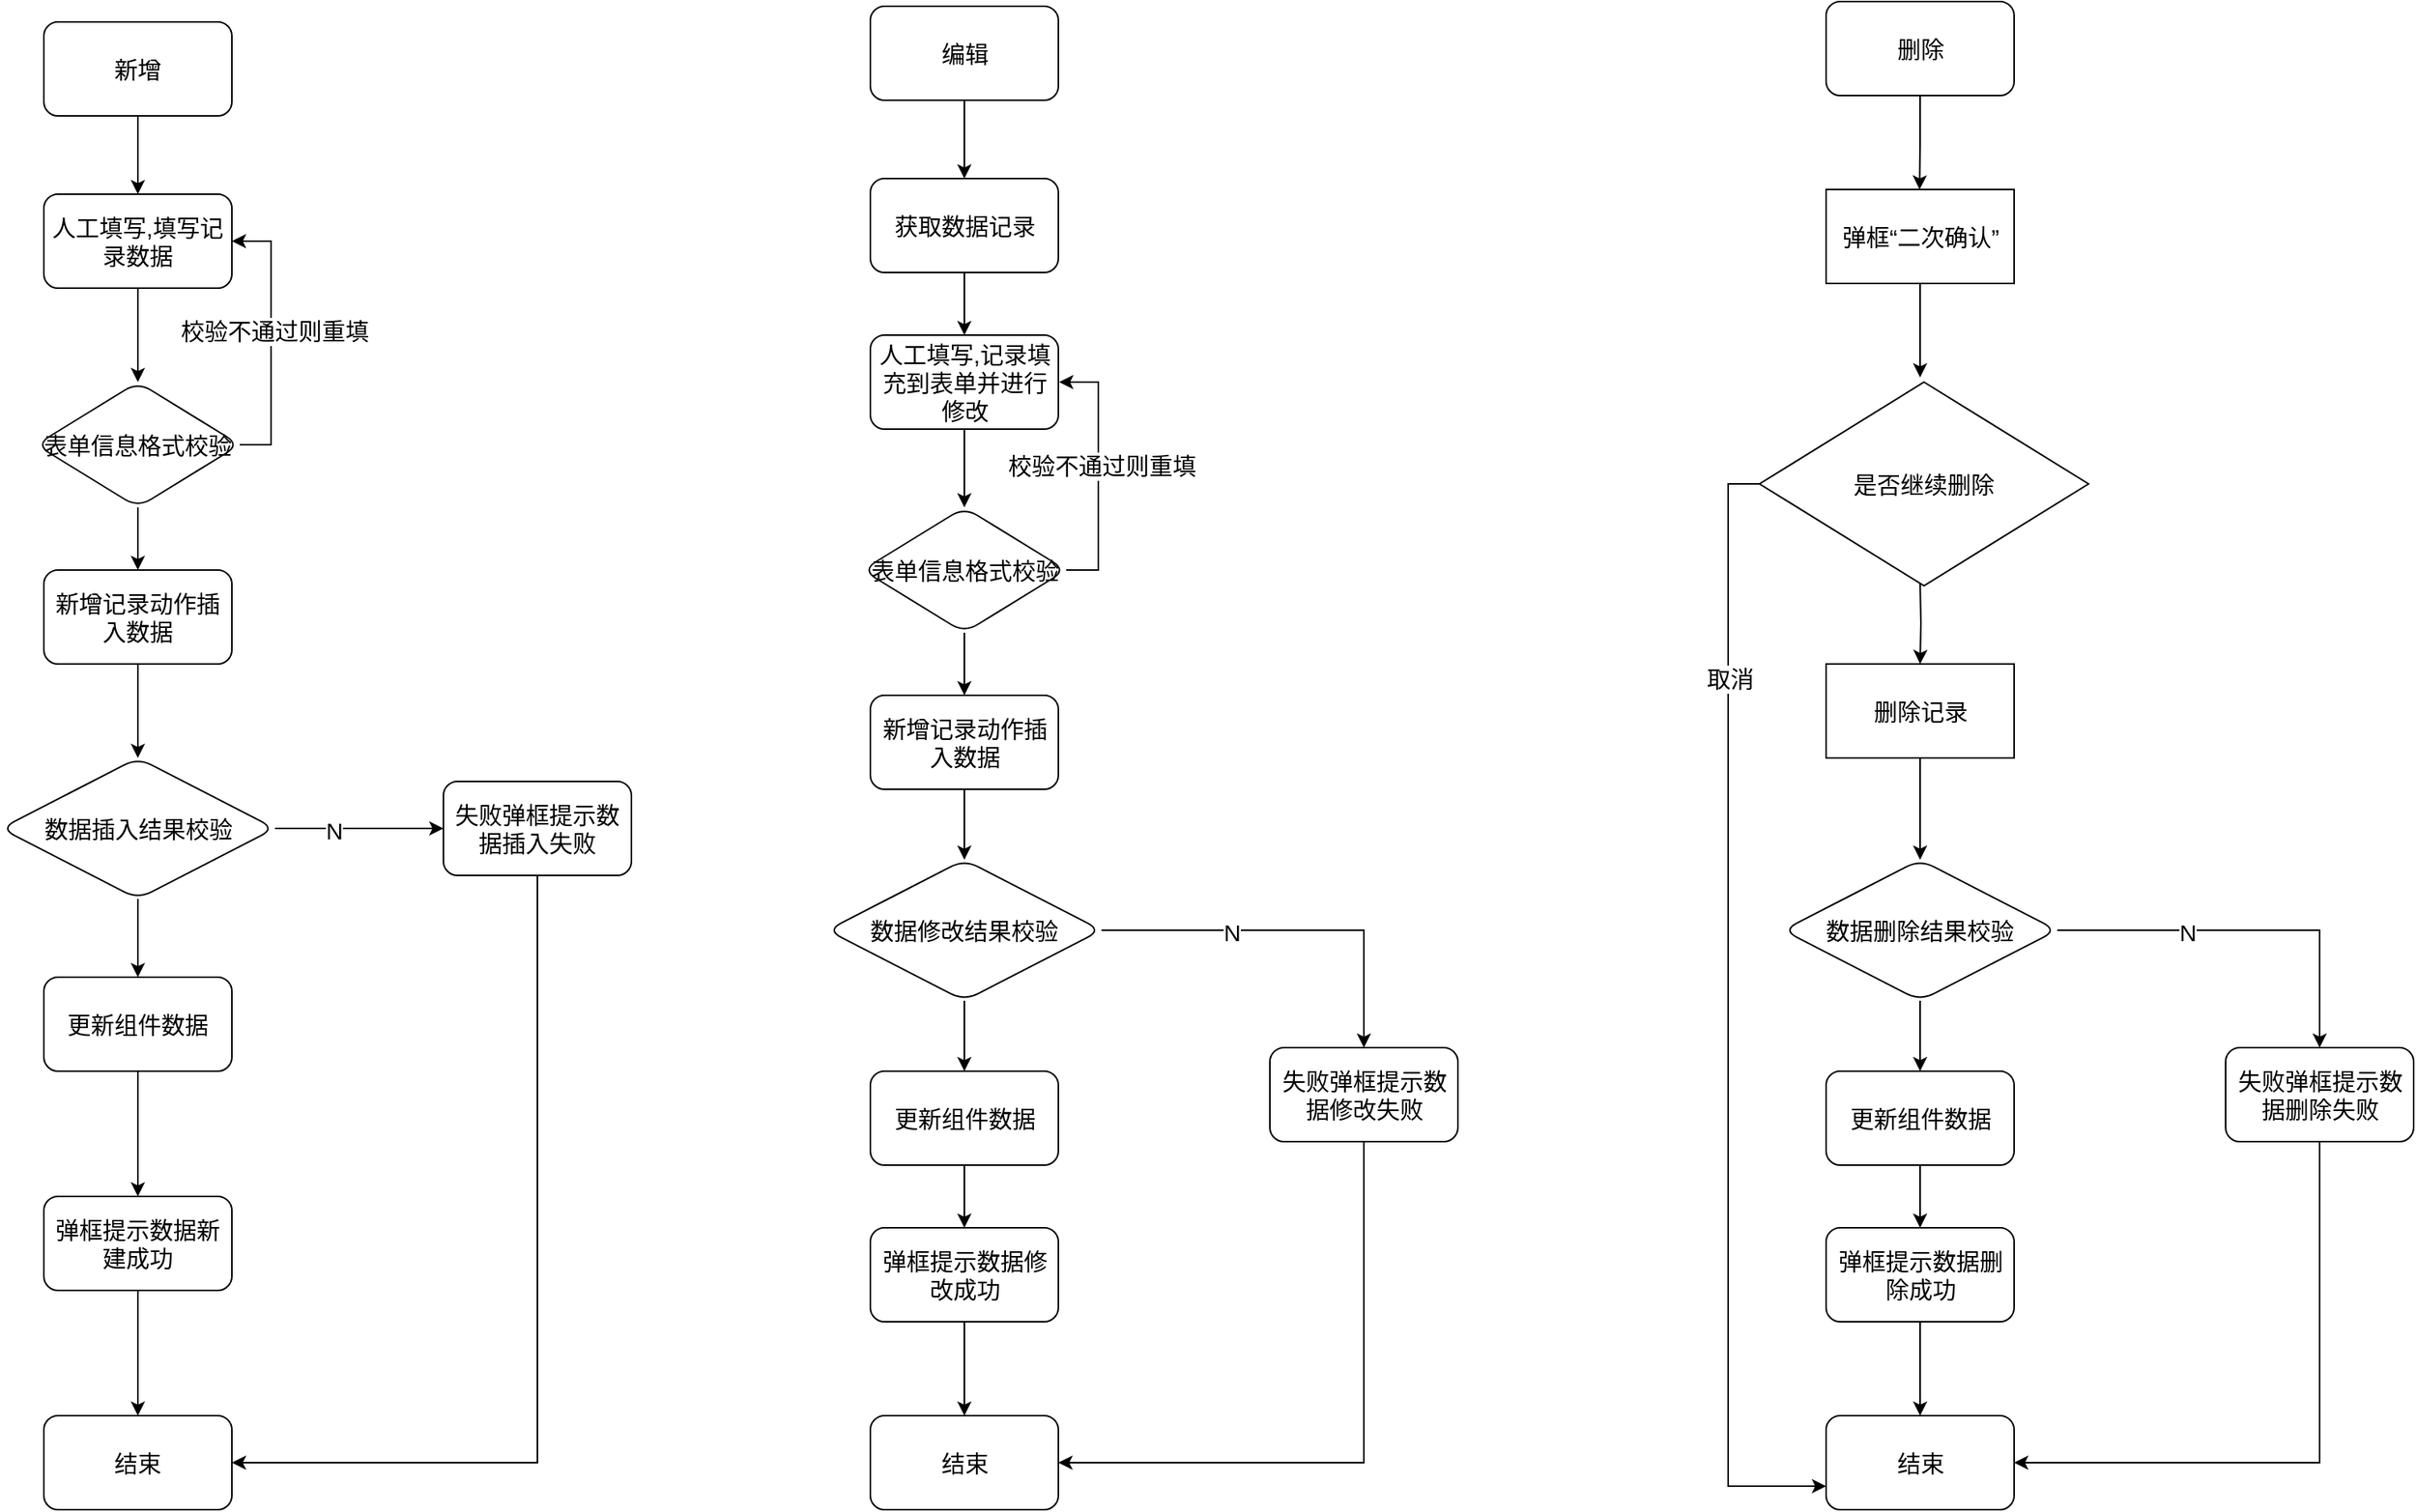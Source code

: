 <mxfile version="15.2.9" type="github">
  <diagram id="r2ST4qT8B5xv6jexlV2r" name="Page-1">
    <mxGraphModel dx="1783" dy="1053" grid="1" gridSize="10" guides="1" tooltips="1" connect="1" arrows="1" fold="1" page="1" pageScale="1" pageWidth="1654" pageHeight="2336" math="0" shadow="0">
      <root>
        <mxCell id="0" />
        <mxCell id="1" parent="0" />
        <mxCell id="i0WdFly-MCmuJcqnyeuZ-4" value="" style="edgeStyle=orthogonalEdgeStyle;rounded=0;orthogonalLoop=1;jettySize=auto;html=1;fontSize=15;" edge="1" parent="1" source="i0WdFly-MCmuJcqnyeuZ-2" target="i0WdFly-MCmuJcqnyeuZ-3">
          <mxGeometry relative="1" as="geometry" />
        </mxCell>
        <mxCell id="i0WdFly-MCmuJcqnyeuZ-2" value="新增" style="rounded=1;whiteSpace=wrap;html=1;fontSize=15;" vertex="1" parent="1">
          <mxGeometry x="70" y="50" width="120" height="60" as="geometry" />
        </mxCell>
        <mxCell id="i0WdFly-MCmuJcqnyeuZ-6" value="" style="edgeStyle=orthogonalEdgeStyle;rounded=0;orthogonalLoop=1;jettySize=auto;html=1;fontSize=15;" edge="1" parent="1" source="i0WdFly-MCmuJcqnyeuZ-3" target="i0WdFly-MCmuJcqnyeuZ-5">
          <mxGeometry relative="1" as="geometry" />
        </mxCell>
        <mxCell id="i0WdFly-MCmuJcqnyeuZ-3" value="人工填写,填写记录数据" style="whiteSpace=wrap;html=1;rounded=1;fontSize=15;" vertex="1" parent="1">
          <mxGeometry x="70" y="160" width="120" height="60" as="geometry" />
        </mxCell>
        <mxCell id="i0WdFly-MCmuJcqnyeuZ-7" style="edgeStyle=orthogonalEdgeStyle;rounded=0;orthogonalLoop=1;jettySize=auto;html=1;exitX=1;exitY=0.5;exitDx=0;exitDy=0;fontSize=15;" edge="1" parent="1" source="i0WdFly-MCmuJcqnyeuZ-5">
          <mxGeometry relative="1" as="geometry">
            <mxPoint x="190" y="190" as="targetPoint" />
            <Array as="points">
              <mxPoint x="215" y="320" />
              <mxPoint x="215" y="190" />
            </Array>
          </mxGeometry>
        </mxCell>
        <mxCell id="i0WdFly-MCmuJcqnyeuZ-8" value="校验不通过则重填" style="edgeLabel;html=1;align=center;verticalAlign=middle;resizable=0;points=[];fontSize=15;" vertex="1" connectable="0" parent="i0WdFly-MCmuJcqnyeuZ-7">
          <mxGeometry x="0.061" y="-2" relative="1" as="geometry">
            <mxPoint as="offset" />
          </mxGeometry>
        </mxCell>
        <mxCell id="i0WdFly-MCmuJcqnyeuZ-10" value="" style="edgeStyle=orthogonalEdgeStyle;rounded=0;orthogonalLoop=1;jettySize=auto;html=1;fontSize=15;" edge="1" parent="1" source="i0WdFly-MCmuJcqnyeuZ-5" target="i0WdFly-MCmuJcqnyeuZ-9">
          <mxGeometry relative="1" as="geometry" />
        </mxCell>
        <mxCell id="i0WdFly-MCmuJcqnyeuZ-5" value="表单信息格式校验" style="rhombus;whiteSpace=wrap;html=1;rounded=1;fontSize=15;" vertex="1" parent="1">
          <mxGeometry x="65" y="280" width="130" height="80" as="geometry" />
        </mxCell>
        <mxCell id="i0WdFly-MCmuJcqnyeuZ-12" value="" style="edgeStyle=orthogonalEdgeStyle;rounded=0;orthogonalLoop=1;jettySize=auto;html=1;fontSize=15;" edge="1" parent="1" source="i0WdFly-MCmuJcqnyeuZ-9" target="i0WdFly-MCmuJcqnyeuZ-11">
          <mxGeometry relative="1" as="geometry" />
        </mxCell>
        <mxCell id="i0WdFly-MCmuJcqnyeuZ-9" value="新增记录动作插入数据" style="rounded=1;whiteSpace=wrap;html=1;fontSize=15;" vertex="1" parent="1">
          <mxGeometry x="70" y="400" width="120" height="60" as="geometry" />
        </mxCell>
        <mxCell id="i0WdFly-MCmuJcqnyeuZ-14" value="" style="edgeStyle=orthogonalEdgeStyle;rounded=0;orthogonalLoop=1;jettySize=auto;html=1;fontSize=15;" edge="1" parent="1" source="i0WdFly-MCmuJcqnyeuZ-11" target="i0WdFly-MCmuJcqnyeuZ-13">
          <mxGeometry relative="1" as="geometry" />
        </mxCell>
        <mxCell id="i0WdFly-MCmuJcqnyeuZ-19" value="N" style="edgeLabel;html=1;align=center;verticalAlign=middle;resizable=0;points=[];fontSize=15;" vertex="1" connectable="0" parent="i0WdFly-MCmuJcqnyeuZ-14">
          <mxGeometry x="-0.314" y="-1" relative="1" as="geometry">
            <mxPoint as="offset" />
          </mxGeometry>
        </mxCell>
        <mxCell id="i0WdFly-MCmuJcqnyeuZ-16" value="" style="edgeStyle=orthogonalEdgeStyle;rounded=0;orthogonalLoop=1;jettySize=auto;html=1;fontSize=15;" edge="1" parent="1" source="i0WdFly-MCmuJcqnyeuZ-11" target="i0WdFly-MCmuJcqnyeuZ-15">
          <mxGeometry relative="1" as="geometry" />
        </mxCell>
        <mxCell id="i0WdFly-MCmuJcqnyeuZ-11" value="数据插入结果校验" style="rhombus;whiteSpace=wrap;html=1;rounded=1;fontSize=15;" vertex="1" parent="1">
          <mxGeometry x="42.5" y="520" width="175" height="90" as="geometry" />
        </mxCell>
        <mxCell id="i0WdFly-MCmuJcqnyeuZ-22" style="edgeStyle=orthogonalEdgeStyle;rounded=0;orthogonalLoop=1;jettySize=auto;html=1;entryX=1;entryY=0.5;entryDx=0;entryDy=0;fontSize=15;" edge="1" parent="1" source="i0WdFly-MCmuJcqnyeuZ-13" target="i0WdFly-MCmuJcqnyeuZ-20">
          <mxGeometry relative="1" as="geometry">
            <Array as="points">
              <mxPoint x="385" y="970" />
            </Array>
          </mxGeometry>
        </mxCell>
        <mxCell id="i0WdFly-MCmuJcqnyeuZ-13" value="失败弹框提示数据插入失败" style="whiteSpace=wrap;html=1;rounded=1;fontSize=15;" vertex="1" parent="1">
          <mxGeometry x="325" y="535" width="120" height="60" as="geometry" />
        </mxCell>
        <mxCell id="i0WdFly-MCmuJcqnyeuZ-18" value="" style="edgeStyle=orthogonalEdgeStyle;rounded=0;orthogonalLoop=1;jettySize=auto;html=1;fontSize=15;" edge="1" parent="1" source="i0WdFly-MCmuJcqnyeuZ-15" target="i0WdFly-MCmuJcqnyeuZ-17">
          <mxGeometry relative="1" as="geometry" />
        </mxCell>
        <mxCell id="i0WdFly-MCmuJcqnyeuZ-15" value="更新组件数据" style="rounded=1;whiteSpace=wrap;html=1;fontSize=15;" vertex="1" parent="1">
          <mxGeometry x="70" y="660" width="120" height="60" as="geometry" />
        </mxCell>
        <mxCell id="i0WdFly-MCmuJcqnyeuZ-21" value="" style="edgeStyle=orthogonalEdgeStyle;rounded=0;orthogonalLoop=1;jettySize=auto;html=1;fontSize=15;" edge="1" parent="1" source="i0WdFly-MCmuJcqnyeuZ-17" target="i0WdFly-MCmuJcqnyeuZ-20">
          <mxGeometry relative="1" as="geometry" />
        </mxCell>
        <mxCell id="i0WdFly-MCmuJcqnyeuZ-17" value="弹框提示数据新建成功" style="rounded=1;whiteSpace=wrap;html=1;fontSize=15;" vertex="1" parent="1">
          <mxGeometry x="70" y="800" width="120" height="60" as="geometry" />
        </mxCell>
        <mxCell id="i0WdFly-MCmuJcqnyeuZ-20" value="结束" style="whiteSpace=wrap;html=1;rounded=1;fontSize=15;" vertex="1" parent="1">
          <mxGeometry x="70" y="940" width="120" height="60" as="geometry" />
        </mxCell>
        <mxCell id="i0WdFly-MCmuJcqnyeuZ-45" value="" style="edgeStyle=orthogonalEdgeStyle;rounded=0;orthogonalLoop=1;jettySize=auto;html=1;fontSize=15;" edge="1" parent="1" source="i0WdFly-MCmuJcqnyeuZ-24" target="i0WdFly-MCmuJcqnyeuZ-44">
          <mxGeometry relative="1" as="geometry" />
        </mxCell>
        <mxCell id="i0WdFly-MCmuJcqnyeuZ-24" value="编辑" style="rounded=1;whiteSpace=wrap;html=1;fontSize=15;" vertex="1" parent="1">
          <mxGeometry x="597.5" y="40" width="120" height="60" as="geometry" />
        </mxCell>
        <mxCell id="i0WdFly-MCmuJcqnyeuZ-25" value="" style="edgeStyle=orthogonalEdgeStyle;rounded=0;orthogonalLoop=1;jettySize=auto;html=1;fontSize=15;" edge="1" parent="1" source="i0WdFly-MCmuJcqnyeuZ-26" target="i0WdFly-MCmuJcqnyeuZ-30">
          <mxGeometry relative="1" as="geometry" />
        </mxCell>
        <mxCell id="i0WdFly-MCmuJcqnyeuZ-26" value="人工填写,记录填充到表单并进行修改" style="whiteSpace=wrap;html=1;rounded=1;fontSize=15;" vertex="1" parent="1">
          <mxGeometry x="597.5" y="250" width="120" height="60" as="geometry" />
        </mxCell>
        <mxCell id="i0WdFly-MCmuJcqnyeuZ-27" style="edgeStyle=orthogonalEdgeStyle;rounded=0;orthogonalLoop=1;jettySize=auto;html=1;exitX=1;exitY=0.5;exitDx=0;exitDy=0;fontSize=15;" edge="1" parent="1" source="i0WdFly-MCmuJcqnyeuZ-30">
          <mxGeometry relative="1" as="geometry">
            <mxPoint x="718" y="280" as="targetPoint" />
            <Array as="points">
              <mxPoint x="743" y="400" />
              <mxPoint x="743" y="280" />
              <mxPoint x="718" y="280" />
            </Array>
          </mxGeometry>
        </mxCell>
        <mxCell id="i0WdFly-MCmuJcqnyeuZ-28" value="校验不通过则重填" style="edgeLabel;html=1;align=center;verticalAlign=middle;resizable=0;points=[];fontSize=15;" vertex="1" connectable="0" parent="i0WdFly-MCmuJcqnyeuZ-27">
          <mxGeometry x="0.061" y="-2" relative="1" as="geometry">
            <mxPoint as="offset" />
          </mxGeometry>
        </mxCell>
        <mxCell id="i0WdFly-MCmuJcqnyeuZ-29" value="" style="edgeStyle=orthogonalEdgeStyle;rounded=0;orthogonalLoop=1;jettySize=auto;html=1;fontSize=15;" edge="1" parent="1" source="i0WdFly-MCmuJcqnyeuZ-30" target="i0WdFly-MCmuJcqnyeuZ-32">
          <mxGeometry relative="1" as="geometry" />
        </mxCell>
        <mxCell id="i0WdFly-MCmuJcqnyeuZ-30" value="表单信息格式校验" style="rhombus;whiteSpace=wrap;html=1;rounded=1;fontSize=15;" vertex="1" parent="1">
          <mxGeometry x="592.5" y="360" width="130" height="80" as="geometry" />
        </mxCell>
        <mxCell id="i0WdFly-MCmuJcqnyeuZ-31" value="" style="edgeStyle=orthogonalEdgeStyle;rounded=0;orthogonalLoop=1;jettySize=auto;html=1;fontSize=15;" edge="1" parent="1" source="i0WdFly-MCmuJcqnyeuZ-32" target="i0WdFly-MCmuJcqnyeuZ-36">
          <mxGeometry relative="1" as="geometry" />
        </mxCell>
        <mxCell id="i0WdFly-MCmuJcqnyeuZ-32" value="新增记录动作插入数据" style="rounded=1;whiteSpace=wrap;html=1;fontSize=15;" vertex="1" parent="1">
          <mxGeometry x="597.5" y="480" width="120" height="60" as="geometry" />
        </mxCell>
        <mxCell id="i0WdFly-MCmuJcqnyeuZ-33" value="" style="edgeStyle=orthogonalEdgeStyle;rounded=0;orthogonalLoop=1;jettySize=auto;html=1;fontSize=15;" edge="1" parent="1" source="i0WdFly-MCmuJcqnyeuZ-36" target="i0WdFly-MCmuJcqnyeuZ-38">
          <mxGeometry relative="1" as="geometry" />
        </mxCell>
        <mxCell id="i0WdFly-MCmuJcqnyeuZ-34" value="N" style="edgeLabel;html=1;align=center;verticalAlign=middle;resizable=0;points=[];fontSize=15;" vertex="1" connectable="0" parent="i0WdFly-MCmuJcqnyeuZ-33">
          <mxGeometry x="-0.314" y="-1" relative="1" as="geometry">
            <mxPoint as="offset" />
          </mxGeometry>
        </mxCell>
        <mxCell id="i0WdFly-MCmuJcqnyeuZ-35" value="" style="edgeStyle=orthogonalEdgeStyle;rounded=0;orthogonalLoop=1;jettySize=auto;html=1;fontSize=15;" edge="1" parent="1" source="i0WdFly-MCmuJcqnyeuZ-36" target="i0WdFly-MCmuJcqnyeuZ-40">
          <mxGeometry relative="1" as="geometry" />
        </mxCell>
        <mxCell id="i0WdFly-MCmuJcqnyeuZ-36" value="数据修改结果校验" style="rhombus;whiteSpace=wrap;html=1;rounded=1;fontSize=15;" vertex="1" parent="1">
          <mxGeometry x="570" y="585" width="175" height="90" as="geometry" />
        </mxCell>
        <mxCell id="i0WdFly-MCmuJcqnyeuZ-37" style="edgeStyle=orthogonalEdgeStyle;rounded=0;orthogonalLoop=1;jettySize=auto;html=1;entryX=1;entryY=0.5;entryDx=0;entryDy=0;fontSize=15;" edge="1" parent="1" source="i0WdFly-MCmuJcqnyeuZ-38" target="i0WdFly-MCmuJcqnyeuZ-43">
          <mxGeometry relative="1" as="geometry">
            <Array as="points">
              <mxPoint x="913" y="970" />
            </Array>
          </mxGeometry>
        </mxCell>
        <mxCell id="i0WdFly-MCmuJcqnyeuZ-38" value="失败弹框提示数据修改失败" style="whiteSpace=wrap;html=1;rounded=1;fontSize=15;" vertex="1" parent="1">
          <mxGeometry x="852.5" y="705" width="120" height="60" as="geometry" />
        </mxCell>
        <mxCell id="i0WdFly-MCmuJcqnyeuZ-39" value="" style="edgeStyle=orthogonalEdgeStyle;rounded=0;orthogonalLoop=1;jettySize=auto;html=1;fontSize=15;" edge="1" parent="1" source="i0WdFly-MCmuJcqnyeuZ-40" target="i0WdFly-MCmuJcqnyeuZ-42">
          <mxGeometry relative="1" as="geometry" />
        </mxCell>
        <mxCell id="i0WdFly-MCmuJcqnyeuZ-40" value="更新组件数据" style="rounded=1;whiteSpace=wrap;html=1;fontSize=15;" vertex="1" parent="1">
          <mxGeometry x="597.5" y="720" width="120" height="60" as="geometry" />
        </mxCell>
        <mxCell id="i0WdFly-MCmuJcqnyeuZ-41" value="" style="edgeStyle=orthogonalEdgeStyle;rounded=0;orthogonalLoop=1;jettySize=auto;html=1;fontSize=15;" edge="1" parent="1" source="i0WdFly-MCmuJcqnyeuZ-42" target="i0WdFly-MCmuJcqnyeuZ-43">
          <mxGeometry relative="1" as="geometry" />
        </mxCell>
        <mxCell id="i0WdFly-MCmuJcqnyeuZ-42" value="弹框提示数据修改成功" style="rounded=1;whiteSpace=wrap;html=1;fontSize=15;" vertex="1" parent="1">
          <mxGeometry x="597.5" y="820" width="120" height="60" as="geometry" />
        </mxCell>
        <mxCell id="i0WdFly-MCmuJcqnyeuZ-43" value="结束" style="whiteSpace=wrap;html=1;rounded=1;fontSize=15;" vertex="1" parent="1">
          <mxGeometry x="597.5" y="940" width="120" height="60" as="geometry" />
        </mxCell>
        <mxCell id="i0WdFly-MCmuJcqnyeuZ-46" value="" style="edgeStyle=orthogonalEdgeStyle;rounded=0;orthogonalLoop=1;jettySize=auto;html=1;fontSize=15;" edge="1" parent="1" source="i0WdFly-MCmuJcqnyeuZ-44" target="i0WdFly-MCmuJcqnyeuZ-26">
          <mxGeometry relative="1" as="geometry" />
        </mxCell>
        <mxCell id="i0WdFly-MCmuJcqnyeuZ-44" value="获取数据记录" style="rounded=1;whiteSpace=wrap;html=1;fontSize=15;" vertex="1" parent="1">
          <mxGeometry x="597.5" y="150" width="120" height="60" as="geometry" />
        </mxCell>
        <mxCell id="i0WdFly-MCmuJcqnyeuZ-48" style="edgeStyle=orthogonalEdgeStyle;rounded=0;orthogonalLoop=1;jettySize=auto;html=1;exitX=0.5;exitY=1;exitDx=0;exitDy=0;fontSize=15;" edge="1" parent="1" source="i0WdFly-MCmuJcqnyeuZ-47">
          <mxGeometry relative="1" as="geometry">
            <mxPoint x="1267.167" y="157" as="targetPoint" />
          </mxGeometry>
        </mxCell>
        <mxCell id="i0WdFly-MCmuJcqnyeuZ-47" value="删除" style="rounded=1;whiteSpace=wrap;html=1;fontSize=15;" vertex="1" parent="1">
          <mxGeometry x="1207.5" y="37" width="120" height="60" as="geometry" />
        </mxCell>
        <mxCell id="i0WdFly-MCmuJcqnyeuZ-51" value="" style="edgeStyle=orthogonalEdgeStyle;rounded=0;orthogonalLoop=1;jettySize=auto;html=1;fontSize=15;" edge="1" parent="1" source="i0WdFly-MCmuJcqnyeuZ-49">
          <mxGeometry relative="1" as="geometry">
            <mxPoint x="1267.5" y="277" as="targetPoint" />
          </mxGeometry>
        </mxCell>
        <mxCell id="i0WdFly-MCmuJcqnyeuZ-49" value="弹框“二次确认”" style="rounded=0;whiteSpace=wrap;html=1;fontSize=15;" vertex="1" parent="1">
          <mxGeometry x="1207.5" y="157" width="120" height="60" as="geometry" />
        </mxCell>
        <mxCell id="i0WdFly-MCmuJcqnyeuZ-64" value="" style="edgeStyle=orthogonalEdgeStyle;rounded=0;orthogonalLoop=1;jettySize=auto;html=1;fontSize=15;" edge="1" parent="1" target="i0WdFly-MCmuJcqnyeuZ-52">
          <mxGeometry relative="1" as="geometry">
            <mxPoint x="1267.5" y="407" as="sourcePoint" />
          </mxGeometry>
        </mxCell>
        <mxCell id="i0WdFly-MCmuJcqnyeuZ-66" style="edgeStyle=orthogonalEdgeStyle;rounded=0;orthogonalLoop=1;jettySize=auto;html=1;entryX=0;entryY=0.75;entryDx=0;entryDy=0;fontSize=15;" edge="1" parent="1" source="i0WdFly-MCmuJcqnyeuZ-50" target="i0WdFly-MCmuJcqnyeuZ-63">
          <mxGeometry relative="1" as="geometry">
            <Array as="points">
              <mxPoint x="1145" y="345" />
              <mxPoint x="1145" y="985" />
            </Array>
          </mxGeometry>
        </mxCell>
        <mxCell id="i0WdFly-MCmuJcqnyeuZ-67" value="取消" style="edgeLabel;html=1;align=center;verticalAlign=middle;resizable=0;points=[];fontSize=15;" vertex="1" connectable="0" parent="i0WdFly-MCmuJcqnyeuZ-66">
          <mxGeometry x="-0.602" y="1" relative="1" as="geometry">
            <mxPoint as="offset" />
          </mxGeometry>
        </mxCell>
        <mxCell id="i0WdFly-MCmuJcqnyeuZ-50" value="是否继续删除" style="rhombus;whiteSpace=wrap;html=1;rounded=0;fontSize=15;" vertex="1" parent="1">
          <mxGeometry x="1165" y="280" width="210" height="130" as="geometry" />
        </mxCell>
        <mxCell id="i0WdFly-MCmuJcqnyeuZ-65" value="" style="edgeStyle=orthogonalEdgeStyle;rounded=0;orthogonalLoop=1;jettySize=auto;html=1;fontSize=15;" edge="1" parent="1" source="i0WdFly-MCmuJcqnyeuZ-52" target="i0WdFly-MCmuJcqnyeuZ-56">
          <mxGeometry relative="1" as="geometry" />
        </mxCell>
        <mxCell id="i0WdFly-MCmuJcqnyeuZ-52" value="删除记录" style="rounded=0;whiteSpace=wrap;html=1;fontSize=15;" vertex="1" parent="1">
          <mxGeometry x="1207.5" y="460" width="120" height="60" as="geometry" />
        </mxCell>
        <mxCell id="i0WdFly-MCmuJcqnyeuZ-53" value="" style="edgeStyle=orthogonalEdgeStyle;rounded=0;orthogonalLoop=1;jettySize=auto;html=1;fontSize=15;" edge="1" parent="1" source="i0WdFly-MCmuJcqnyeuZ-56" target="i0WdFly-MCmuJcqnyeuZ-58">
          <mxGeometry relative="1" as="geometry" />
        </mxCell>
        <mxCell id="i0WdFly-MCmuJcqnyeuZ-54" value="N" style="edgeLabel;html=1;align=center;verticalAlign=middle;resizable=0;points=[];fontSize=15;" vertex="1" connectable="0" parent="i0WdFly-MCmuJcqnyeuZ-53">
          <mxGeometry x="-0.314" y="-1" relative="1" as="geometry">
            <mxPoint as="offset" />
          </mxGeometry>
        </mxCell>
        <mxCell id="i0WdFly-MCmuJcqnyeuZ-55" value="" style="edgeStyle=orthogonalEdgeStyle;rounded=0;orthogonalLoop=1;jettySize=auto;html=1;fontSize=15;" edge="1" parent="1" source="i0WdFly-MCmuJcqnyeuZ-56" target="i0WdFly-MCmuJcqnyeuZ-60">
          <mxGeometry relative="1" as="geometry" />
        </mxCell>
        <mxCell id="i0WdFly-MCmuJcqnyeuZ-56" value="数据删除结果校验" style="rhombus;whiteSpace=wrap;html=1;rounded=1;fontSize=15;" vertex="1" parent="1">
          <mxGeometry x="1180" y="585" width="175" height="90" as="geometry" />
        </mxCell>
        <mxCell id="i0WdFly-MCmuJcqnyeuZ-57" style="edgeStyle=orthogonalEdgeStyle;rounded=0;orthogonalLoop=1;jettySize=auto;html=1;entryX=1;entryY=0.5;entryDx=0;entryDy=0;fontSize=15;" edge="1" parent="1" source="i0WdFly-MCmuJcqnyeuZ-58" target="i0WdFly-MCmuJcqnyeuZ-63">
          <mxGeometry relative="1" as="geometry">
            <Array as="points">
              <mxPoint x="1523" y="970" />
            </Array>
          </mxGeometry>
        </mxCell>
        <mxCell id="i0WdFly-MCmuJcqnyeuZ-58" value="失败弹框提示数据删除失败" style="whiteSpace=wrap;html=1;rounded=1;fontSize=15;" vertex="1" parent="1">
          <mxGeometry x="1462.5" y="705" width="120" height="60" as="geometry" />
        </mxCell>
        <mxCell id="i0WdFly-MCmuJcqnyeuZ-59" value="" style="edgeStyle=orthogonalEdgeStyle;rounded=0;orthogonalLoop=1;jettySize=auto;html=1;fontSize=15;" edge="1" parent="1" source="i0WdFly-MCmuJcqnyeuZ-60" target="i0WdFly-MCmuJcqnyeuZ-62">
          <mxGeometry relative="1" as="geometry" />
        </mxCell>
        <mxCell id="i0WdFly-MCmuJcqnyeuZ-60" value="更新组件数据" style="rounded=1;whiteSpace=wrap;html=1;fontSize=15;" vertex="1" parent="1">
          <mxGeometry x="1207.5" y="720" width="120" height="60" as="geometry" />
        </mxCell>
        <mxCell id="i0WdFly-MCmuJcqnyeuZ-61" value="" style="edgeStyle=orthogonalEdgeStyle;rounded=0;orthogonalLoop=1;jettySize=auto;html=1;fontSize=15;" edge="1" parent="1" source="i0WdFly-MCmuJcqnyeuZ-62" target="i0WdFly-MCmuJcqnyeuZ-63">
          <mxGeometry relative="1" as="geometry" />
        </mxCell>
        <mxCell id="i0WdFly-MCmuJcqnyeuZ-62" value="弹框提示数据删除成功" style="rounded=1;whiteSpace=wrap;html=1;fontSize=15;" vertex="1" parent="1">
          <mxGeometry x="1207.5" y="820" width="120" height="60" as="geometry" />
        </mxCell>
        <mxCell id="i0WdFly-MCmuJcqnyeuZ-63" value="结束" style="whiteSpace=wrap;html=1;rounded=1;fontSize=15;" vertex="1" parent="1">
          <mxGeometry x="1207.5" y="940" width="120" height="60" as="geometry" />
        </mxCell>
      </root>
    </mxGraphModel>
  </diagram>
</mxfile>
